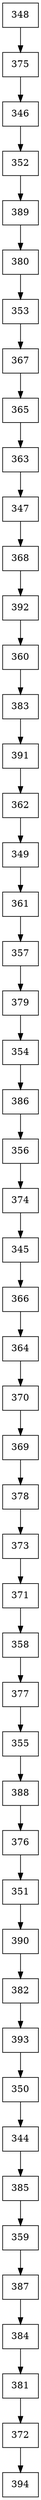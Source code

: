 digraph G {
  node [shape=record];
  node0 [label="{348}"];
  node0 -> node1;
  node1 [label="{375}"];
  node1 -> node2;
  node2 [label="{346}"];
  node2 -> node3;
  node3 [label="{352}"];
  node3 -> node4;
  node4 [label="{389}"];
  node4 -> node5;
  node5 [label="{380}"];
  node5 -> node6;
  node6 [label="{353}"];
  node6 -> node7;
  node7 [label="{367}"];
  node7 -> node8;
  node8 [label="{365}"];
  node8 -> node9;
  node9 [label="{363}"];
  node9 -> node10;
  node10 [label="{347}"];
  node10 -> node11;
  node11 [label="{368}"];
  node11 -> node12;
  node12 [label="{392}"];
  node12 -> node13;
  node13 [label="{360}"];
  node13 -> node14;
  node14 [label="{383}"];
  node14 -> node15;
  node15 [label="{391}"];
  node15 -> node16;
  node16 [label="{362}"];
  node16 -> node17;
  node17 [label="{349}"];
  node17 -> node18;
  node18 [label="{361}"];
  node18 -> node19;
  node19 [label="{357}"];
  node19 -> node20;
  node20 [label="{379}"];
  node20 -> node21;
  node21 [label="{354}"];
  node21 -> node22;
  node22 [label="{386}"];
  node22 -> node23;
  node23 [label="{356}"];
  node23 -> node24;
  node24 [label="{374}"];
  node24 -> node25;
  node25 [label="{345}"];
  node25 -> node26;
  node26 [label="{366}"];
  node26 -> node27;
  node27 [label="{364}"];
  node27 -> node28;
  node28 [label="{370}"];
  node28 -> node29;
  node29 [label="{369}"];
  node29 -> node30;
  node30 [label="{378}"];
  node30 -> node31;
  node31 [label="{373}"];
  node31 -> node32;
  node32 [label="{371}"];
  node32 -> node33;
  node33 [label="{358}"];
  node33 -> node34;
  node34 [label="{377}"];
  node34 -> node35;
  node35 [label="{355}"];
  node35 -> node36;
  node36 [label="{388}"];
  node36 -> node37;
  node37 [label="{376}"];
  node37 -> node38;
  node38 [label="{351}"];
  node38 -> node39;
  node39 [label="{390}"];
  node39 -> node40;
  node40 [label="{382}"];
  node40 -> node41;
  node41 [label="{393}"];
  node41 -> node42;
  node42 [label="{350}"];
  node42 -> node43;
  node43 [label="{344}"];
  node43 -> node44;
  node44 [label="{385}"];
  node44 -> node45;
  node45 [label="{359}"];
  node45 -> node46;
  node46 [label="{387}"];
  node46 -> node47;
  node47 [label="{384}"];
  node47 -> node48;
  node48 [label="{381}"];
  node48 -> node49;
  node49 [label="{372}"];
  node49 -> node50;
  node50 [label="{394}"];
}
